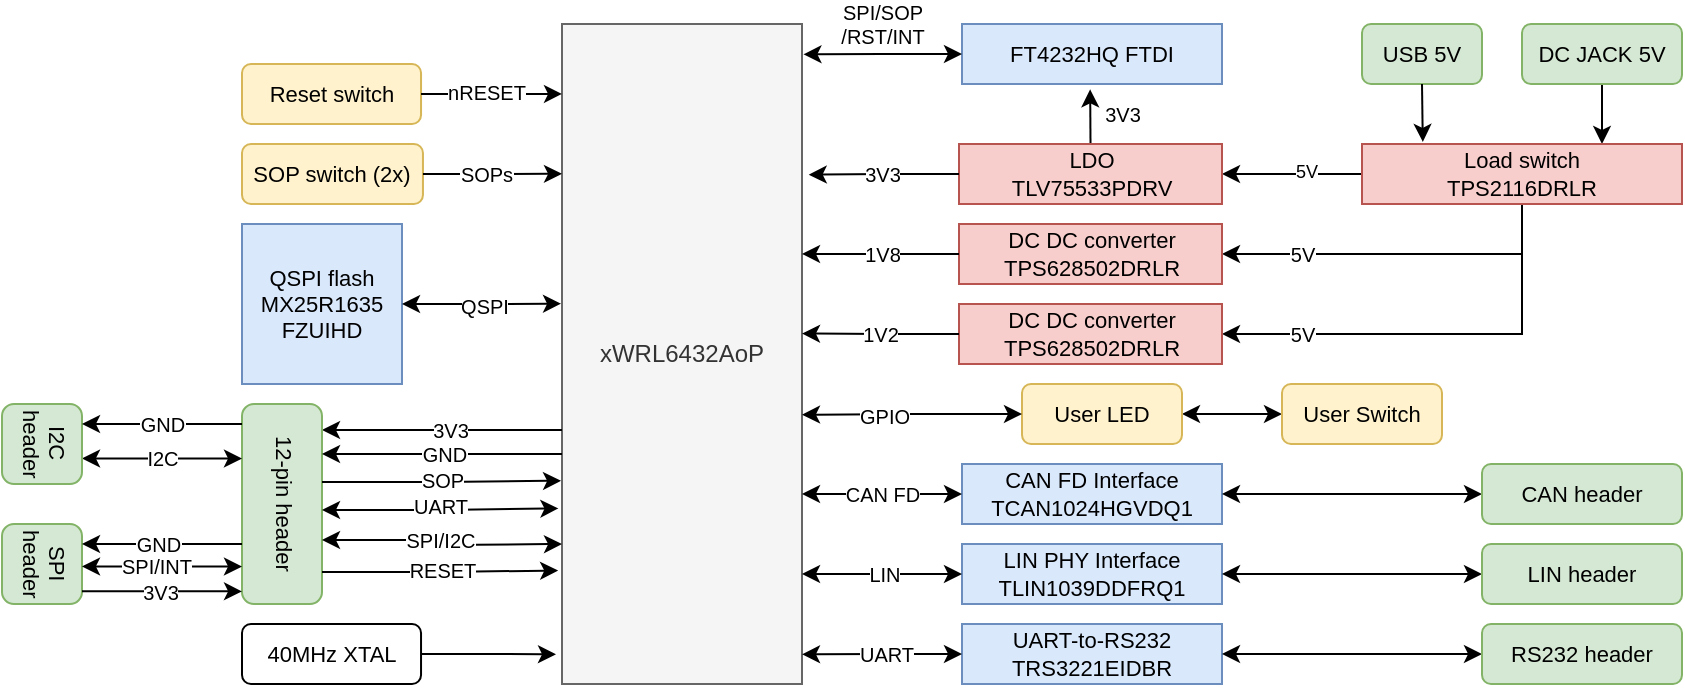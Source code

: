 <mxfile version="26.2.2">
  <diagram name="Page-1" id="PpuHEIqeQROaghb07m_3">
    <mxGraphModel dx="2433" dy="1423" grid="0" gridSize="10" guides="1" tooltips="1" connect="1" arrows="1" fold="1" page="1" pageScale="1" pageWidth="1169" pageHeight="1654" math="0" shadow="0">
      <root>
        <mxCell id="0" />
        <mxCell id="1" parent="0" />
        <mxCell id="v89ZY7xDksLaE9DvRbi0-1" value="xWRL6432AoP" style="rounded=0;whiteSpace=wrap;html=1;fillColor=#f5f5f5;fontColor=#333333;strokeColor=#666666;" vertex="1" parent="1">
          <mxGeometry x="445" y="662" width="120" height="330" as="geometry" />
        </mxCell>
        <mxCell id="v89ZY7xDksLaE9DvRbi0-2" value="QSPI flash&lt;div&gt;MX25R1635&lt;/div&gt;&lt;div&gt;FZUIHD&lt;/div&gt;" style="whiteSpace=wrap;html=1;aspect=fixed;fontSize=11;fillColor=#dae8fc;strokeColor=#6c8ebf;" vertex="1" parent="1">
          <mxGeometry x="285" y="762" width="80" height="80" as="geometry" />
        </mxCell>
        <mxCell id="v89ZY7xDksLaE9DvRbi0-6" style="edgeStyle=orthogonalEdgeStyle;rounded=0;orthogonalLoop=1;jettySize=auto;html=1;exitX=1;exitY=0.13;exitDx=0;exitDy=0;exitPerimeter=0;startArrow=classic;startFill=1;endArrow=none;" edge="1" parent="1" source="v89ZY7xDksLaE9DvRbi0-3">
          <mxGeometry relative="1" as="geometry">
            <mxPoint x="445" y="865" as="targetPoint" />
          </mxGeometry>
        </mxCell>
        <mxCell id="v89ZY7xDksLaE9DvRbi0-7" value="3V3" style="edgeLabel;html=1;align=center;verticalAlign=middle;resizable=0;points=[];fontSize=10;" vertex="1" connectable="0" parent="v89ZY7xDksLaE9DvRbi0-6">
          <mxGeometry x="0.192" y="1" relative="1" as="geometry">
            <mxPoint x="-8" as="offset" />
          </mxGeometry>
        </mxCell>
        <mxCell id="v89ZY7xDksLaE9DvRbi0-3" value="12-pin header" style="rounded=1;whiteSpace=wrap;html=1;points=[[0,0,0,0,0],[0,0.25,0,0,0],[0,0.5,0,0,0],[0,0.75,0,0,0],[0,1,0,0,0],[0.25,1,0,0,0],[0.5,1,0,0,0],[0.75,1,0,0,0],[1,0,0,0,0],[1,0.13,0,0,0],[1,0.25,0,0,0],[1,0.39,0,0,0],[1,0.53,0,0,0],[1,0.68,0,0,0],[1,0.84,0,0,0],[1,1,0,0,0]];fillColor=#d5e8d4;strokeColor=#82b366;textDirection=vertical-lr;fontSize=11;" vertex="1" parent="1">
          <mxGeometry x="285" y="852" width="40" height="100" as="geometry" />
        </mxCell>
        <mxCell id="v89ZY7xDksLaE9DvRbi0-4" style="edgeStyle=orthogonalEdgeStyle;rounded=0;orthogonalLoop=1;jettySize=auto;html=1;exitX=1;exitY=0.5;exitDx=0;exitDy=0;entryX=0;entryY=0.545;entryDx=0;entryDy=0;entryPerimeter=0;startArrow=classic;startFill=1;" edge="1" parent="1" source="v89ZY7xDksLaE9DvRbi0-2">
          <mxGeometry relative="1" as="geometry">
            <mxPoint x="444.52" y="801.85" as="targetPoint" />
          </mxGeometry>
        </mxCell>
        <mxCell id="v89ZY7xDksLaE9DvRbi0-5" value="QSPI" style="edgeLabel;html=1;align=center;verticalAlign=middle;resizable=0;points=[];fontSize=10;" vertex="1" connectable="0" parent="v89ZY7xDksLaE9DvRbi0-4">
          <mxGeometry x="0.02" y="-1" relative="1" as="geometry">
            <mxPoint y="-1" as="offset" />
          </mxGeometry>
        </mxCell>
        <mxCell id="v89ZY7xDksLaE9DvRbi0-8" style="edgeStyle=orthogonalEdgeStyle;rounded=0;orthogonalLoop=1;jettySize=auto;html=1;exitX=1;exitY=0.25;exitDx=0;exitDy=0;exitPerimeter=0;endArrow=none;startFill=1;startArrow=classic;" edge="1" parent="1" source="v89ZY7xDksLaE9DvRbi0-3">
          <mxGeometry relative="1" as="geometry">
            <mxPoint x="445" y="877" as="targetPoint" />
          </mxGeometry>
        </mxCell>
        <mxCell id="v89ZY7xDksLaE9DvRbi0-9" value="GND" style="edgeLabel;html=1;align=center;verticalAlign=middle;resizable=0;points=[];fontSize=10;" vertex="1" connectable="0" parent="v89ZY7xDksLaE9DvRbi0-8">
          <mxGeometry x="0.047" y="1" relative="1" as="geometry">
            <mxPoint x="-2" as="offset" />
          </mxGeometry>
        </mxCell>
        <mxCell id="v89ZY7xDksLaE9DvRbi0-10" style="edgeStyle=orthogonalEdgeStyle;rounded=0;orthogonalLoop=1;jettySize=auto;html=1;exitX=1;exitY=0.39;exitDx=0;exitDy=0;exitPerimeter=0;entryX=-0.004;entryY=0.692;entryDx=0;entryDy=0;entryPerimeter=0;" edge="1" parent="1" source="v89ZY7xDksLaE9DvRbi0-3" target="v89ZY7xDksLaE9DvRbi0-1">
          <mxGeometry relative="1" as="geometry">
            <mxPoint x="444.88" y="894.25" as="targetPoint" />
          </mxGeometry>
        </mxCell>
        <mxCell id="v89ZY7xDksLaE9DvRbi0-11" value="SOP" style="edgeLabel;html=1;align=center;verticalAlign=middle;resizable=0;points=[];fontSize=10;" vertex="1" connectable="0" parent="v89ZY7xDksLaE9DvRbi0-10">
          <mxGeometry x="0.082" y="1" relative="1" as="geometry">
            <mxPoint x="-5" as="offset" />
          </mxGeometry>
        </mxCell>
        <mxCell id="v89ZY7xDksLaE9DvRbi0-12" style="edgeStyle=orthogonalEdgeStyle;rounded=0;orthogonalLoop=1;jettySize=auto;html=1;exitX=1;exitY=0.53;exitDx=0;exitDy=0;exitPerimeter=0;entryX=-0.015;entryY=0.734;entryDx=0;entryDy=0;entryPerimeter=0;startArrow=classic;startFill=1;" edge="1" parent="1" source="v89ZY7xDksLaE9DvRbi0-3" target="v89ZY7xDksLaE9DvRbi0-1">
          <mxGeometry relative="1" as="geometry">
            <mxPoint x="445" y="907.45" as="targetPoint" />
          </mxGeometry>
        </mxCell>
        <mxCell id="v89ZY7xDksLaE9DvRbi0-13" value="UART" style="edgeLabel;html=1;align=center;verticalAlign=middle;resizable=0;points=[];fontSize=10;" vertex="1" connectable="0" parent="v89ZY7xDksLaE9DvRbi0-12">
          <mxGeometry x="0.004" y="2" relative="1" as="geometry">
            <mxPoint x="-1" as="offset" />
          </mxGeometry>
        </mxCell>
        <mxCell id="v89ZY7xDksLaE9DvRbi0-14" style="edgeStyle=orthogonalEdgeStyle;rounded=0;orthogonalLoop=1;jettySize=auto;html=1;exitX=1;exitY=0.68;exitDx=0;exitDy=0;exitPerimeter=0;startArrow=classic;startFill=1;" edge="1" parent="1" source="v89ZY7xDksLaE9DvRbi0-3">
          <mxGeometry relative="1" as="geometry">
            <mxPoint x="445" y="922" as="targetPoint" />
          </mxGeometry>
        </mxCell>
        <mxCell id="v89ZY7xDksLaE9DvRbi0-15" value="SPI/I2C" style="edgeLabel;html=1;align=center;verticalAlign=middle;resizable=0;points=[];fontSize=10;" vertex="1" connectable="0" parent="v89ZY7xDksLaE9DvRbi0-14">
          <mxGeometry x="-0.098" y="1" relative="1" as="geometry">
            <mxPoint x="4" y="1" as="offset" />
          </mxGeometry>
        </mxCell>
        <mxCell id="v89ZY7xDksLaE9DvRbi0-16" style="edgeStyle=orthogonalEdgeStyle;rounded=0;orthogonalLoop=1;jettySize=auto;html=1;exitX=1;exitY=0.84;exitDx=0;exitDy=0;exitPerimeter=0;entryX=-0.016;entryY=0.828;entryDx=0;entryDy=0;entryPerimeter=0;" edge="1" parent="1" source="v89ZY7xDksLaE9DvRbi0-3" target="v89ZY7xDksLaE9DvRbi0-1">
          <mxGeometry relative="1" as="geometry">
            <mxPoint x="444.52" y="937" as="targetPoint" />
          </mxGeometry>
        </mxCell>
        <mxCell id="v89ZY7xDksLaE9DvRbi0-17" value="RESET" style="edgeLabel;html=1;align=center;verticalAlign=middle;resizable=0;points=[];fontSize=10;" vertex="1" connectable="0" parent="v89ZY7xDksLaE9DvRbi0-16">
          <mxGeometry x="0.104" y="1" relative="1" as="geometry">
            <mxPoint x="-5" y="1" as="offset" />
          </mxGeometry>
        </mxCell>
        <mxCell id="v89ZY7xDksLaE9DvRbi0-18" value="40MHz XTAL" style="rounded=1;whiteSpace=wrap;html=1;fontSize=11;" vertex="1" parent="1">
          <mxGeometry x="285" y="962" width="89.52" height="30" as="geometry" />
        </mxCell>
        <mxCell id="v89ZY7xDksLaE9DvRbi0-19" style="edgeStyle=orthogonalEdgeStyle;rounded=0;orthogonalLoop=1;jettySize=auto;html=1;exitX=1;exitY=0.5;exitDx=0;exitDy=0;entryX=-0.025;entryY=0.955;entryDx=0;entryDy=0;entryPerimeter=0;" edge="1" parent="1" source="v89ZY7xDksLaE9DvRbi0-18" target="v89ZY7xDksLaE9DvRbi0-1">
          <mxGeometry relative="1" as="geometry" />
        </mxCell>
        <mxCell id="v89ZY7xDksLaE9DvRbi0-20" value="UART-to-RS232&lt;div&gt;TRS3221EIDBR&lt;/div&gt;" style="rounded=0;whiteSpace=wrap;html=1;fontSize=11;fillColor=#dae8fc;strokeColor=#6c8ebf;" vertex="1" parent="1">
          <mxGeometry x="645" y="962" width="130" height="30" as="geometry" />
        </mxCell>
        <mxCell id="v89ZY7xDksLaE9DvRbi0-21" value="LIN PHY Interface&lt;div&gt;TLIN1039DDFRQ1&lt;/div&gt;" style="rounded=0;whiteSpace=wrap;html=1;fontSize=11;fillColor=#dae8fc;strokeColor=#6c8ebf;" vertex="1" parent="1">
          <mxGeometry x="645" y="922" width="130" height="30" as="geometry" />
        </mxCell>
        <mxCell id="v89ZY7xDksLaE9DvRbi0-22" value="CAN FD Interface&lt;div&gt;TCAN1024HGVDQ1&lt;/div&gt;" style="rounded=0;whiteSpace=wrap;html=1;fontSize=11;fillColor=#dae8fc;strokeColor=#6c8ebf;" vertex="1" parent="1">
          <mxGeometry x="645" y="882" width="130" height="30" as="geometry" />
        </mxCell>
        <mxCell id="v89ZY7xDksLaE9DvRbi0-23" style="edgeStyle=orthogonalEdgeStyle;rounded=0;orthogonalLoop=1;jettySize=auto;html=1;exitX=0;exitY=0.5;exitDx=0;exitDy=0;entryX=1;entryY=0.955;entryDx=0;entryDy=0;entryPerimeter=0;startArrow=classic;startFill=1;" edge="1" parent="1" source="v89ZY7xDksLaE9DvRbi0-20" target="v89ZY7xDksLaE9DvRbi0-1">
          <mxGeometry relative="1" as="geometry" />
        </mxCell>
        <mxCell id="v89ZY7xDksLaE9DvRbi0-28" value="UART" style="edgeLabel;html=1;align=center;verticalAlign=middle;resizable=0;points=[];fontSize=10;" vertex="1" connectable="0" parent="v89ZY7xDksLaE9DvRbi0-23">
          <mxGeometry x="-0.05" relative="1" as="geometry">
            <mxPoint as="offset" />
          </mxGeometry>
        </mxCell>
        <mxCell id="v89ZY7xDksLaE9DvRbi0-24" style="edgeStyle=orthogonalEdgeStyle;rounded=0;orthogonalLoop=1;jettySize=auto;html=1;exitX=0;exitY=0.5;exitDx=0;exitDy=0;startArrow=classic;startFill=1;" edge="1" parent="1" source="v89ZY7xDksLaE9DvRbi0-21">
          <mxGeometry relative="1" as="geometry">
            <mxPoint x="565" y="937" as="targetPoint" />
          </mxGeometry>
        </mxCell>
        <mxCell id="v89ZY7xDksLaE9DvRbi0-27" value="LIN" style="edgeLabel;html=1;align=center;verticalAlign=middle;resizable=0;points=[];fontSize=10;" vertex="1" connectable="0" parent="v89ZY7xDksLaE9DvRbi0-24">
          <mxGeometry x="-0.026" relative="1" as="geometry">
            <mxPoint as="offset" />
          </mxGeometry>
        </mxCell>
        <mxCell id="v89ZY7xDksLaE9DvRbi0-25" style="edgeStyle=orthogonalEdgeStyle;rounded=0;orthogonalLoop=1;jettySize=auto;html=1;exitX=0;exitY=0.5;exitDx=0;exitDy=0;entryX=1;entryY=0.712;entryDx=0;entryDy=0;entryPerimeter=0;startArrow=classic;startFill=1;" edge="1" parent="1" source="v89ZY7xDksLaE9DvRbi0-22" target="v89ZY7xDksLaE9DvRbi0-1">
          <mxGeometry relative="1" as="geometry" />
        </mxCell>
        <mxCell id="v89ZY7xDksLaE9DvRbi0-26" value="CAN FD" style="edgeLabel;html=1;align=center;verticalAlign=middle;resizable=0;points=[];fontSize=10;" vertex="1" connectable="0" parent="v89ZY7xDksLaE9DvRbi0-25">
          <mxGeometry relative="1" as="geometry">
            <mxPoint as="offset" />
          </mxGeometry>
        </mxCell>
        <mxCell id="v89ZY7xDksLaE9DvRbi0-29" value="SOP switch (2x)" style="rounded=1;whiteSpace=wrap;html=1;fontSize=11;fillColor=#fff2cc;strokeColor=#d6b656;" vertex="1" parent="1">
          <mxGeometry x="285" y="722" width="90.48" height="30" as="geometry" />
        </mxCell>
        <mxCell id="v89ZY7xDksLaE9DvRbi0-30" value="Reset switch" style="rounded=1;whiteSpace=wrap;html=1;fontSize=11;fillColor=#fff2cc;strokeColor=#d6b656;" vertex="1" parent="1">
          <mxGeometry x="285" y="682" width="89.52" height="30" as="geometry" />
        </mxCell>
        <mxCell id="v89ZY7xDksLaE9DvRbi0-31" style="edgeStyle=orthogonalEdgeStyle;rounded=0;orthogonalLoop=1;jettySize=auto;html=1;exitX=1;exitY=0.5;exitDx=0;exitDy=0;entryX=0;entryY=0.227;entryDx=0;entryDy=0;entryPerimeter=0;" edge="1" parent="1" source="v89ZY7xDksLaE9DvRbi0-29" target="v89ZY7xDksLaE9DvRbi0-1">
          <mxGeometry relative="1" as="geometry" />
        </mxCell>
        <mxCell id="v89ZY7xDksLaE9DvRbi0-33" value="SOPs" style="edgeLabel;html=1;align=center;verticalAlign=middle;resizable=0;points=[];fontSize=10;" vertex="1" connectable="0" parent="v89ZY7xDksLaE9DvRbi0-31">
          <mxGeometry x="-0.097" relative="1" as="geometry">
            <mxPoint as="offset" />
          </mxGeometry>
        </mxCell>
        <mxCell id="v89ZY7xDksLaE9DvRbi0-32" style="edgeStyle=orthogonalEdgeStyle;rounded=0;orthogonalLoop=1;jettySize=auto;html=1;exitX=1;exitY=0.5;exitDx=0;exitDy=0;entryX=0;entryY=0.106;entryDx=0;entryDy=0;entryPerimeter=0;" edge="1" parent="1" source="v89ZY7xDksLaE9DvRbi0-30" target="v89ZY7xDksLaE9DvRbi0-1">
          <mxGeometry relative="1" as="geometry" />
        </mxCell>
        <mxCell id="v89ZY7xDksLaE9DvRbi0-34" value="nRESET" style="edgeLabel;html=1;align=center;verticalAlign=middle;resizable=0;points=[];fontSize=10;" vertex="1" connectable="0" parent="v89ZY7xDksLaE9DvRbi0-32">
          <mxGeometry x="-0.097" y="1" relative="1" as="geometry">
            <mxPoint as="offset" />
          </mxGeometry>
        </mxCell>
        <mxCell id="v89ZY7xDksLaE9DvRbi0-36" value="FT4232HQ FTDI" style="rounded=0;whiteSpace=wrap;html=1;fontSize=11;fillColor=#dae8fc;strokeColor=#6c8ebf;" vertex="1" parent="1">
          <mxGeometry x="645" y="662" width="130" height="30" as="geometry" />
        </mxCell>
        <mxCell id="v89ZY7xDksLaE9DvRbi0-37" style="edgeStyle=orthogonalEdgeStyle;rounded=0;orthogonalLoop=1;jettySize=auto;html=1;exitX=0;exitY=0.5;exitDx=0;exitDy=0;entryX=1.006;entryY=0.046;entryDx=0;entryDy=0;entryPerimeter=0;startArrow=classic;startFill=1;" edge="1" parent="1" source="v89ZY7xDksLaE9DvRbi0-36" target="v89ZY7xDksLaE9DvRbi0-1">
          <mxGeometry relative="1" as="geometry" />
        </mxCell>
        <mxCell id="v89ZY7xDksLaE9DvRbi0-38" value="SPI/SOP&lt;div&gt;/RST/INT&lt;/div&gt;" style="edgeLabel;html=1;align=center;verticalAlign=middle;resizable=0;points=[];fontSize=10;" vertex="1" connectable="0" parent="v89ZY7xDksLaE9DvRbi0-37">
          <mxGeometry x="0.048" relative="1" as="geometry">
            <mxPoint x="1" y="-15" as="offset" />
          </mxGeometry>
        </mxCell>
        <mxCell id="v89ZY7xDksLaE9DvRbi0-39" value="USB 5V" style="rounded=1;whiteSpace=wrap;html=1;fillColor=#d5e8d4;strokeColor=#82b366;fontSize=11;" vertex="1" parent="1">
          <mxGeometry x="845" y="662" width="60" height="30" as="geometry" />
        </mxCell>
        <mxCell id="v89ZY7xDksLaE9DvRbi0-43" style="edgeStyle=orthogonalEdgeStyle;rounded=0;orthogonalLoop=1;jettySize=auto;html=1;exitX=0.5;exitY=1;exitDx=0;exitDy=0;entryX=0.75;entryY=0;entryDx=0;entryDy=0;" edge="1" parent="1" source="v89ZY7xDksLaE9DvRbi0-40" target="v89ZY7xDksLaE9DvRbi0-41">
          <mxGeometry relative="1" as="geometry" />
        </mxCell>
        <mxCell id="v89ZY7xDksLaE9DvRbi0-40" value="DC JACK 5V" style="rounded=1;whiteSpace=wrap;html=1;fillColor=#d5e8d4;strokeColor=#82b366;fontSize=11;" vertex="1" parent="1">
          <mxGeometry x="925" y="662" width="80" height="30" as="geometry" />
        </mxCell>
        <mxCell id="v89ZY7xDksLaE9DvRbi0-48" style="edgeStyle=orthogonalEdgeStyle;rounded=0;orthogonalLoop=1;jettySize=auto;html=1;exitX=0;exitY=0.5;exitDx=0;exitDy=0;entryX=1;entryY=0.5;entryDx=0;entryDy=0;" edge="1" parent="1" source="v89ZY7xDksLaE9DvRbi0-41" target="v89ZY7xDksLaE9DvRbi0-44">
          <mxGeometry relative="1" as="geometry" />
        </mxCell>
        <mxCell id="v89ZY7xDksLaE9DvRbi0-49" value="5V" style="edgeLabel;html=1;align=center;verticalAlign=middle;resizable=0;points=[];fontSize=9;" vertex="1" connectable="0" parent="v89ZY7xDksLaE9DvRbi0-48">
          <mxGeometry x="-0.204" y="-1" relative="1" as="geometry">
            <mxPoint as="offset" />
          </mxGeometry>
        </mxCell>
        <mxCell id="v89ZY7xDksLaE9DvRbi0-50" style="edgeStyle=orthogonalEdgeStyle;rounded=0;orthogonalLoop=1;jettySize=auto;html=1;exitX=0.5;exitY=1;exitDx=0;exitDy=0;entryX=1;entryY=0.5;entryDx=0;entryDy=0;" edge="1" parent="1" source="v89ZY7xDksLaE9DvRbi0-41" target="v89ZY7xDksLaE9DvRbi0-46">
          <mxGeometry relative="1" as="geometry" />
        </mxCell>
        <mxCell id="v89ZY7xDksLaE9DvRbi0-53" value="5V" style="edgeLabel;html=1;align=center;verticalAlign=middle;resizable=0;points=[];fontSize=10;" vertex="1" connectable="0" parent="v89ZY7xDksLaE9DvRbi0-50">
          <mxGeometry x="0.295" y="-1" relative="1" as="geometry">
            <mxPoint x="-36" y="1" as="offset" />
          </mxGeometry>
        </mxCell>
        <mxCell id="v89ZY7xDksLaE9DvRbi0-51" style="edgeStyle=orthogonalEdgeStyle;rounded=0;orthogonalLoop=1;jettySize=auto;html=1;exitX=0.5;exitY=1;exitDx=0;exitDy=0;entryX=1;entryY=0.5;entryDx=0;entryDy=0;" edge="1" parent="1" source="v89ZY7xDksLaE9DvRbi0-41" target="v89ZY7xDksLaE9DvRbi0-45">
          <mxGeometry relative="1" as="geometry" />
        </mxCell>
        <mxCell id="v89ZY7xDksLaE9DvRbi0-52" value="5V" style="edgeLabel;html=1;align=center;verticalAlign=middle;resizable=0;points=[];fontSize=10;" vertex="1" connectable="0" parent="v89ZY7xDksLaE9DvRbi0-51">
          <mxGeometry x="0.072" relative="1" as="geometry">
            <mxPoint x="-41" as="offset" />
          </mxGeometry>
        </mxCell>
        <mxCell id="v89ZY7xDksLaE9DvRbi0-41" value="Load switch&lt;div&gt;TPS2116DRLR&lt;/div&gt;" style="rounded=0;whiteSpace=wrap;html=1;fontSize=11;fillColor=#f8cecc;strokeColor=#b85450;" vertex="1" parent="1">
          <mxGeometry x="845" y="722" width="160" height="30" as="geometry" />
        </mxCell>
        <mxCell id="v89ZY7xDksLaE9DvRbi0-42" style="edgeStyle=orthogonalEdgeStyle;rounded=0;orthogonalLoop=1;jettySize=auto;html=1;exitX=0.5;exitY=1;exitDx=0;exitDy=0;entryX=0.19;entryY=-0.035;entryDx=0;entryDy=0;entryPerimeter=0;" edge="1" parent="1" source="v89ZY7xDksLaE9DvRbi0-39" target="v89ZY7xDksLaE9DvRbi0-41">
          <mxGeometry relative="1" as="geometry" />
        </mxCell>
        <mxCell id="v89ZY7xDksLaE9DvRbi0-56" style="edgeStyle=orthogonalEdgeStyle;rounded=0;orthogonalLoop=1;jettySize=auto;html=1;exitX=0.5;exitY=0;exitDx=0;exitDy=0;entryX=0.493;entryY=1.089;entryDx=0;entryDy=0;entryPerimeter=0;" edge="1" parent="1" source="v89ZY7xDksLaE9DvRbi0-44" target="v89ZY7xDksLaE9DvRbi0-36">
          <mxGeometry relative="1" as="geometry">
            <mxPoint x="709.333" y="702" as="targetPoint" />
          </mxGeometry>
        </mxCell>
        <mxCell id="v89ZY7xDksLaE9DvRbi0-44" value="LDO&lt;div&gt;TLV75533PDRV&lt;/div&gt;" style="rounded=0;whiteSpace=wrap;html=1;fontSize=11;fillColor=#f8cecc;strokeColor=#b85450;" vertex="1" parent="1">
          <mxGeometry x="643.5" y="722" width="131.5" height="30" as="geometry" />
        </mxCell>
        <mxCell id="v89ZY7xDksLaE9DvRbi0-45" value="DC DC converter&lt;div&gt;TPS628502DRLR&lt;/div&gt;" style="rounded=0;whiteSpace=wrap;html=1;fontSize=11;fillColor=#f8cecc;strokeColor=#b85450;" vertex="1" parent="1">
          <mxGeometry x="643.5" y="762" width="131.5" height="30" as="geometry" />
        </mxCell>
        <mxCell id="v89ZY7xDksLaE9DvRbi0-46" value="DC DC converter&lt;div&gt;TPS628502DRLR&lt;/div&gt;" style="rounded=0;whiteSpace=wrap;html=1;fontSize=11;fillColor=#f8cecc;strokeColor=#b85450;" vertex="1" parent="1">
          <mxGeometry x="643.5" y="802" width="131.5" height="30" as="geometry" />
        </mxCell>
        <mxCell id="v89ZY7xDksLaE9DvRbi0-47" style="edgeStyle=orthogonalEdgeStyle;rounded=0;orthogonalLoop=1;jettySize=auto;html=1;exitX=0;exitY=0.5;exitDx=0;exitDy=0;entryX=1.028;entryY=0.198;entryDx=0;entryDy=0;entryPerimeter=0;" edge="1" parent="1" source="v89ZY7xDksLaE9DvRbi0-44">
          <mxGeometry relative="1" as="geometry">
            <mxPoint x="568.36" y="737.34" as="targetPoint" />
          </mxGeometry>
        </mxCell>
        <mxCell id="v89ZY7xDksLaE9DvRbi0-58" value="3V3" style="edgeLabel;html=1;align=center;verticalAlign=middle;resizable=0;points=[];fontSize=10;" vertex="1" connectable="0" parent="v89ZY7xDksLaE9DvRbi0-47">
          <mxGeometry x="-0.092" y="1" relative="1" as="geometry">
            <mxPoint x="-4" y="-1" as="offset" />
          </mxGeometry>
        </mxCell>
        <mxCell id="v89ZY7xDksLaE9DvRbi0-57" value="3V3" style="text;html=1;align=center;verticalAlign=middle;resizable=0;points=[];autosize=1;strokeColor=none;fillColor=none;fontSize=10;" vertex="1" parent="1">
          <mxGeometry x="705" y="692" width="40" height="30" as="geometry" />
        </mxCell>
        <mxCell id="v89ZY7xDksLaE9DvRbi0-59" style="edgeStyle=orthogonalEdgeStyle;rounded=0;orthogonalLoop=1;jettySize=auto;html=1;exitX=0;exitY=0.5;exitDx=0;exitDy=0;entryX=1;entryY=0.318;entryDx=0;entryDy=0;entryPerimeter=0;" edge="1" parent="1" source="v89ZY7xDksLaE9DvRbi0-45">
          <mxGeometry relative="1" as="geometry">
            <mxPoint x="565" y="776.94" as="targetPoint" />
          </mxGeometry>
        </mxCell>
        <mxCell id="v89ZY7xDksLaE9DvRbi0-61" value="1V8" style="edgeLabel;html=1;align=center;verticalAlign=middle;resizable=0;points=[];fontSize=10;" vertex="1" connectable="0" parent="v89ZY7xDksLaE9DvRbi0-59">
          <mxGeometry x="-0.128" y="1" relative="1" as="geometry">
            <mxPoint x="-4" y="-1" as="offset" />
          </mxGeometry>
        </mxCell>
        <mxCell id="v89ZY7xDksLaE9DvRbi0-65" style="edgeStyle=orthogonalEdgeStyle;rounded=0;orthogonalLoop=1;jettySize=auto;html=1;exitX=1;exitY=0.5;exitDx=0;exitDy=0;entryX=0;entryY=0.5;entryDx=0;entryDy=0;startArrow=classic;startFill=1;" edge="1" parent="1" source="v89ZY7xDksLaE9DvRbi0-62" target="v89ZY7xDksLaE9DvRbi0-64">
          <mxGeometry relative="1" as="geometry" />
        </mxCell>
        <mxCell id="v89ZY7xDksLaE9DvRbi0-62" value="User LED" style="rounded=1;whiteSpace=wrap;html=1;fontSize=11;fillColor=#fff2cc;strokeColor=#d6b656;" vertex="1" parent="1">
          <mxGeometry x="675" y="842" width="80" height="30" as="geometry" />
        </mxCell>
        <mxCell id="v89ZY7xDksLaE9DvRbi0-63" style="edgeStyle=orthogonalEdgeStyle;rounded=0;orthogonalLoop=1;jettySize=auto;html=1;exitX=0;exitY=0.5;exitDx=0;exitDy=0;entryX=1;entryY=0.592;entryDx=0;entryDy=0;entryPerimeter=0;startArrow=classic;startFill=1;" edge="1" parent="1" source="v89ZY7xDksLaE9DvRbi0-62" target="v89ZY7xDksLaE9DvRbi0-1">
          <mxGeometry relative="1" as="geometry" />
        </mxCell>
        <mxCell id="v89ZY7xDksLaE9DvRbi0-66" value="GPIO" style="edgeLabel;html=1;align=center;verticalAlign=middle;resizable=0;points=[];fontSize=10;" vertex="1" connectable="0" parent="v89ZY7xDksLaE9DvRbi0-63">
          <mxGeometry x="0.264" relative="1" as="geometry">
            <mxPoint as="offset" />
          </mxGeometry>
        </mxCell>
        <mxCell id="v89ZY7xDksLaE9DvRbi0-64" value="User Switch" style="rounded=1;whiteSpace=wrap;html=1;fontSize=11;fillColor=#fff2cc;strokeColor=#d6b656;" vertex="1" parent="1">
          <mxGeometry x="805" y="842" width="80" height="30" as="geometry" />
        </mxCell>
        <mxCell id="v89ZY7xDksLaE9DvRbi0-70" style="edgeStyle=orthogonalEdgeStyle;rounded=0;orthogonalLoop=1;jettySize=auto;html=1;exitX=0;exitY=0.5;exitDx=0;exitDy=0;entryX=1;entryY=0.5;entryDx=0;entryDy=0;startArrow=classic;startFill=1;" edge="1" parent="1" source="v89ZY7xDksLaE9DvRbi0-67" target="v89ZY7xDksLaE9DvRbi0-22">
          <mxGeometry relative="1" as="geometry" />
        </mxCell>
        <mxCell id="v89ZY7xDksLaE9DvRbi0-67" value="CAN header" style="rounded=1;whiteSpace=wrap;html=1;fillColor=#d5e8d4;strokeColor=#82b366;fontSize=11;" vertex="1" parent="1">
          <mxGeometry x="905" y="882" width="100" height="30" as="geometry" />
        </mxCell>
        <mxCell id="v89ZY7xDksLaE9DvRbi0-73" style="edgeStyle=orthogonalEdgeStyle;rounded=0;orthogonalLoop=1;jettySize=auto;html=1;exitX=0;exitY=0.5;exitDx=0;exitDy=0;entryX=1;entryY=0.5;entryDx=0;entryDy=0;startArrow=classic;startFill=1;" edge="1" parent="1" source="v89ZY7xDksLaE9DvRbi0-68" target="v89ZY7xDksLaE9DvRbi0-21">
          <mxGeometry relative="1" as="geometry" />
        </mxCell>
        <mxCell id="v89ZY7xDksLaE9DvRbi0-68" value="LIN header" style="rounded=1;whiteSpace=wrap;html=1;fillColor=#d5e8d4;strokeColor=#82b366;fontSize=11;" vertex="1" parent="1">
          <mxGeometry x="905" y="922" width="100" height="30" as="geometry" />
        </mxCell>
        <mxCell id="v89ZY7xDksLaE9DvRbi0-74" style="edgeStyle=orthogonalEdgeStyle;rounded=0;orthogonalLoop=1;jettySize=auto;html=1;exitX=0;exitY=0.5;exitDx=0;exitDy=0;entryX=1;entryY=0.5;entryDx=0;entryDy=0;startArrow=classic;startFill=1;" edge="1" parent="1" source="v89ZY7xDksLaE9DvRbi0-69" target="v89ZY7xDksLaE9DvRbi0-20">
          <mxGeometry relative="1" as="geometry" />
        </mxCell>
        <mxCell id="v89ZY7xDksLaE9DvRbi0-69" value="RS232 header" style="rounded=1;whiteSpace=wrap;html=1;fillColor=#d5e8d4;strokeColor=#82b366;fontSize=11;" vertex="1" parent="1">
          <mxGeometry x="905" y="962" width="100" height="30" as="geometry" />
        </mxCell>
        <mxCell id="v89ZY7xDksLaE9DvRbi0-75" style="edgeStyle=orthogonalEdgeStyle;rounded=0;orthogonalLoop=1;jettySize=auto;html=1;exitX=0;exitY=0.5;exitDx=0;exitDy=0;entryX=1;entryY=0.469;entryDx=0;entryDy=0;entryPerimeter=0;" edge="1" parent="1" source="v89ZY7xDksLaE9DvRbi0-46" target="v89ZY7xDksLaE9DvRbi0-1">
          <mxGeometry relative="1" as="geometry" />
        </mxCell>
        <mxCell id="v89ZY7xDksLaE9DvRbi0-76" value="1V2" style="edgeLabel;html=1;align=center;verticalAlign=middle;resizable=0;points=[];fontSize=10;" vertex="1" connectable="0" parent="v89ZY7xDksLaE9DvRbi0-75">
          <mxGeometry x="0.003" relative="1" as="geometry">
            <mxPoint as="offset" />
          </mxGeometry>
        </mxCell>
        <mxCell id="v89ZY7xDksLaE9DvRbi0-86" style="edgeStyle=orthogonalEdgeStyle;rounded=0;orthogonalLoop=1;jettySize=auto;html=1;exitX=1;exitY=0.68;exitDx=0;exitDy=0;exitPerimeter=0;entryX=0;entryY=0.273;entryDx=0;entryDy=0;entryPerimeter=0;startArrow=classic;startFill=1;" edge="1" parent="1" source="v89ZY7xDksLaE9DvRbi0-77" target="v89ZY7xDksLaE9DvRbi0-3">
          <mxGeometry relative="1" as="geometry">
            <mxPoint x="275" y="879.333" as="targetPoint" />
          </mxGeometry>
        </mxCell>
        <mxCell id="v89ZY7xDksLaE9DvRbi0-87" value="I2C" style="edgeLabel;html=1;align=center;verticalAlign=middle;resizable=0;points=[];fontSize=10;" vertex="1" connectable="0" parent="v89ZY7xDksLaE9DvRbi0-86">
          <mxGeometry x="-0.01" relative="1" as="geometry">
            <mxPoint as="offset" />
          </mxGeometry>
        </mxCell>
        <mxCell id="v89ZY7xDksLaE9DvRbi0-77" value="I2C header" style="rounded=1;whiteSpace=wrap;html=1;points=[[0,0,0,0,0],[0,0.25,0,0,0],[0,0.5,0,0,0],[0,0.75,0,0,0],[0,1,0,0,0],[0.25,1,0,0,0],[0.5,1,0,0,0],[0.75,1,0,0,0],[1,0,0,0,0],[1,0.13,0,0,0],[1,0.25,0,0,0],[1,0.39,0,0,0],[1,0.53,0,0,0],[1,0.68,0,0,0],[1,0.84,0,0,0],[1,1,0,0,0]];fillColor=#d5e8d4;strokeColor=#82b366;textDirection=vertical-rl;fontSize=11;" vertex="1" parent="1">
          <mxGeometry x="165" y="852" width="40" height="40" as="geometry" />
        </mxCell>
        <mxCell id="v89ZY7xDksLaE9DvRbi0-78" value="SPI header" style="rounded=1;whiteSpace=wrap;html=1;points=[[0,0,0,0,0],[0,0.25,0,0,0],[0,0.5,0,0,0],[0,0.75,0,0,0],[0,1,0,0,0],[0.25,1,0,0,0],[0.5,1,0,0,0],[0.75,1,0,0,0],[1,0,0,0,0],[1,0.13,0,0,0],[1,0.25,0,0,0],[1,0.39,0,0,0],[1,0.53,0,0,0],[1,0.68,0,0,0],[1,0.84,0,0,0],[1,1,0,0,0]];fillColor=#d5e8d4;strokeColor=#82b366;textDirection=vertical-rl;fontSize=11;" vertex="1" parent="1">
          <mxGeometry x="165" y="912" width="40" height="40" as="geometry" />
        </mxCell>
        <mxCell id="v89ZY7xDksLaE9DvRbi0-80" style="edgeStyle=orthogonalEdgeStyle;rounded=0;orthogonalLoop=1;jettySize=auto;html=1;exitX=1;exitY=0.53;exitDx=0;exitDy=0;exitPerimeter=0;entryX=0;entryY=0.813;entryDx=0;entryDy=0;entryPerimeter=0;startArrow=classic;startFill=1;" edge="1" parent="1" source="v89ZY7xDksLaE9DvRbi0-78" target="v89ZY7xDksLaE9DvRbi0-3">
          <mxGeometry relative="1" as="geometry" />
        </mxCell>
        <mxCell id="v89ZY7xDksLaE9DvRbi0-92" value="SPI/INT" style="edgeLabel;html=1;align=center;verticalAlign=middle;resizable=0;points=[];fontSize=10;" vertex="1" connectable="0" parent="v89ZY7xDksLaE9DvRbi0-80">
          <mxGeometry x="-0.085" relative="1" as="geometry">
            <mxPoint as="offset" />
          </mxGeometry>
        </mxCell>
        <mxCell id="v89ZY7xDksLaE9DvRbi0-83" style="edgeStyle=orthogonalEdgeStyle;rounded=0;orthogonalLoop=1;jettySize=auto;html=1;exitX=1;exitY=0.25;exitDx=0;exitDy=0;exitPerimeter=0;entryX=0;entryY=0.1;entryDx=0;entryDy=0;entryPerimeter=0;startArrow=classic;startFill=1;endArrow=none;" edge="1" parent="1" source="v89ZY7xDksLaE9DvRbi0-77" target="v89ZY7xDksLaE9DvRbi0-3">
          <mxGeometry relative="1" as="geometry" />
        </mxCell>
        <mxCell id="v89ZY7xDksLaE9DvRbi0-85" value="GND" style="edgeLabel;html=1;align=center;verticalAlign=middle;resizable=0;points=[];fontSize=10;" vertex="1" connectable="0" parent="v89ZY7xDksLaE9DvRbi0-83">
          <mxGeometry x="-0.017" relative="1" as="geometry">
            <mxPoint as="offset" />
          </mxGeometry>
        </mxCell>
        <mxCell id="v89ZY7xDksLaE9DvRbi0-88" style="edgeStyle=orthogonalEdgeStyle;rounded=0;orthogonalLoop=1;jettySize=auto;html=1;exitX=1;exitY=0.25;exitDx=0;exitDy=0;exitPerimeter=0;entryX=0;entryY=0.7;entryDx=0;entryDy=0;entryPerimeter=0;endArrow=none;startFill=1;startArrow=classic;" edge="1" parent="1" source="v89ZY7xDksLaE9DvRbi0-78" target="v89ZY7xDksLaE9DvRbi0-3">
          <mxGeometry relative="1" as="geometry" />
        </mxCell>
        <mxCell id="v89ZY7xDksLaE9DvRbi0-91" value="GND" style="edgeLabel;html=1;align=center;verticalAlign=middle;resizable=0;points=[];fontSize=10;" vertex="1" connectable="0" parent="v89ZY7xDksLaE9DvRbi0-88">
          <mxGeometry x="-0.05" relative="1" as="geometry">
            <mxPoint as="offset" />
          </mxGeometry>
        </mxCell>
        <mxCell id="v89ZY7xDksLaE9DvRbi0-90" style="edgeStyle=orthogonalEdgeStyle;rounded=0;orthogonalLoop=1;jettySize=auto;html=1;exitX=1;exitY=0.84;exitDx=0;exitDy=0;exitPerimeter=0;entryX=0;entryY=0.937;entryDx=0;entryDy=0;entryPerimeter=0;" edge="1" parent="1" source="v89ZY7xDksLaE9DvRbi0-78" target="v89ZY7xDksLaE9DvRbi0-3">
          <mxGeometry relative="1" as="geometry" />
        </mxCell>
        <mxCell id="v89ZY7xDksLaE9DvRbi0-93" value="3V3" style="edgeLabel;html=1;align=center;verticalAlign=middle;resizable=0;points=[];fontSize=10;" vertex="1" connectable="0" parent="v89ZY7xDksLaE9DvRbi0-90">
          <mxGeometry x="-0.026" relative="1" as="geometry">
            <mxPoint as="offset" />
          </mxGeometry>
        </mxCell>
      </root>
    </mxGraphModel>
  </diagram>
</mxfile>
